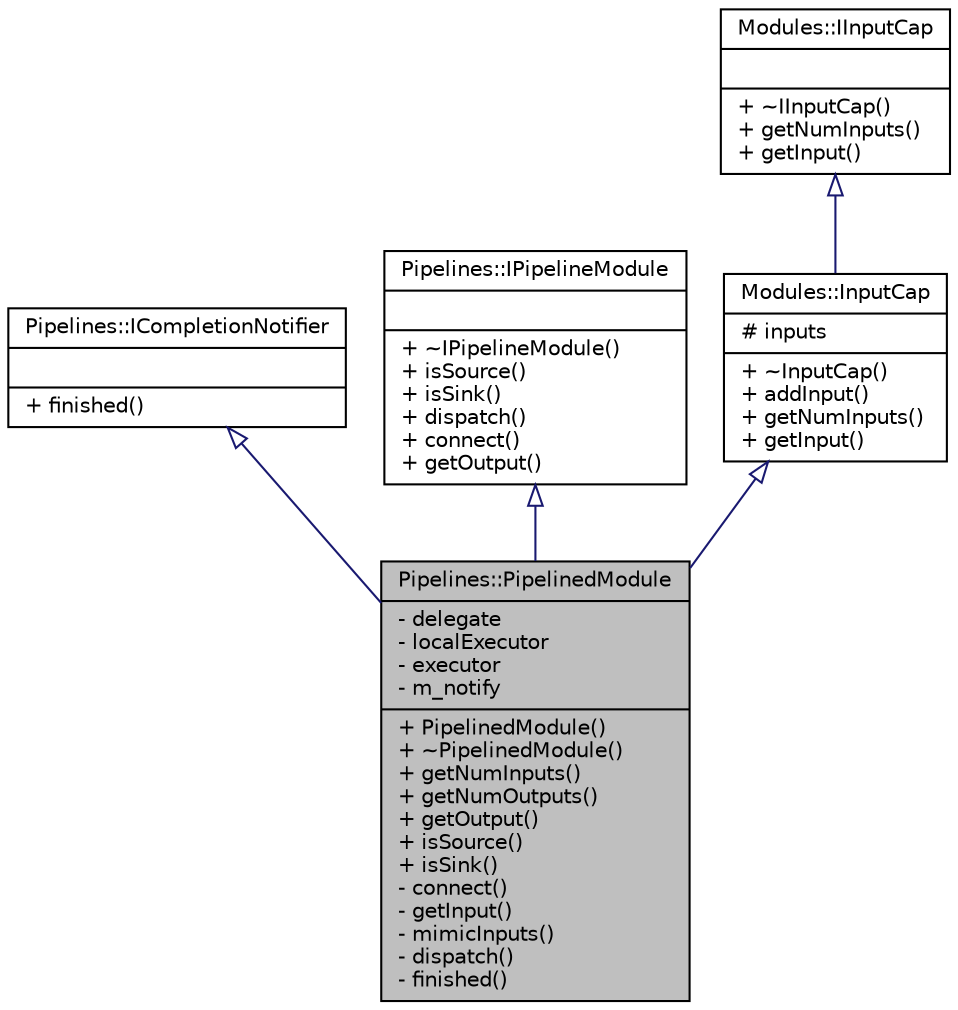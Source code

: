 digraph "Pipelines::PipelinedModule"
{
 // INTERACTIVE_SVG=YES
  edge [fontname="Helvetica",fontsize="10",labelfontname="Helvetica",labelfontsize="10"];
  node [fontname="Helvetica",fontsize="10",shape=record];
  Node1 [label="{Pipelines::PipelinedModule\n|- delegate\l- localExecutor\l- executor\l- m_notify\l|+ PipelinedModule()\l+ ~PipelinedModule()\l+ getNumInputs()\l+ getNumOutputs()\l+ getOutput()\l+ isSource()\l+ isSink()\l- connect()\l- getInput()\l- mimicInputs()\l- dispatch()\l- finished()\l}",height=0.2,width=0.4,color="black", fillcolor="grey75", style="filled", fontcolor="black"];
  Node2 -> Node1 [dir="back",color="midnightblue",fontsize="10",style="solid",arrowtail="onormal",fontname="Helvetica"];
  Node2 [label="{Pipelines::ICompletionNotifier\n||+ finished()\l}",height=0.2,width=0.4,color="black", fillcolor="white", style="filled",URL="$struct_pipelines_1_1_i_completion_notifier.html"];
  Node3 -> Node1 [dir="back",color="midnightblue",fontsize="10",style="solid",arrowtail="onormal",fontname="Helvetica"];
  Node3 [label="{Pipelines::IPipelineModule\n||+ ~IPipelineModule()\l+ isSource()\l+ isSink()\l+ dispatch()\l+ connect()\l+ getOutput()\l}",height=0.2,width=0.4,color="black", fillcolor="white", style="filled",URL="$struct_pipelines_1_1_i_pipeline_module.html"];
  Node4 -> Node1 [dir="back",color="midnightblue",fontsize="10",style="solid",arrowtail="onormal",fontname="Helvetica"];
  Node4 [label="{Modules::InputCap\n|# inputs\l|+ ~InputCap()\l+ addInput()\l+ getNumInputs()\l+ getInput()\l}",height=0.2,width=0.4,color="black", fillcolor="white", style="filled",URL="$class_modules_1_1_input_cap.html"];
  Node5 -> Node4 [dir="back",color="midnightblue",fontsize="10",style="solid",arrowtail="onormal",fontname="Helvetica"];
  Node5 [label="{Modules::IInputCap\n||+ ~IInputCap()\l+ getNumInputs()\l+ getInput()\l}",height=0.2,width=0.4,color="black", fillcolor="white", style="filled",URL="$struct_modules_1_1_i_input_cap.html"];
}
